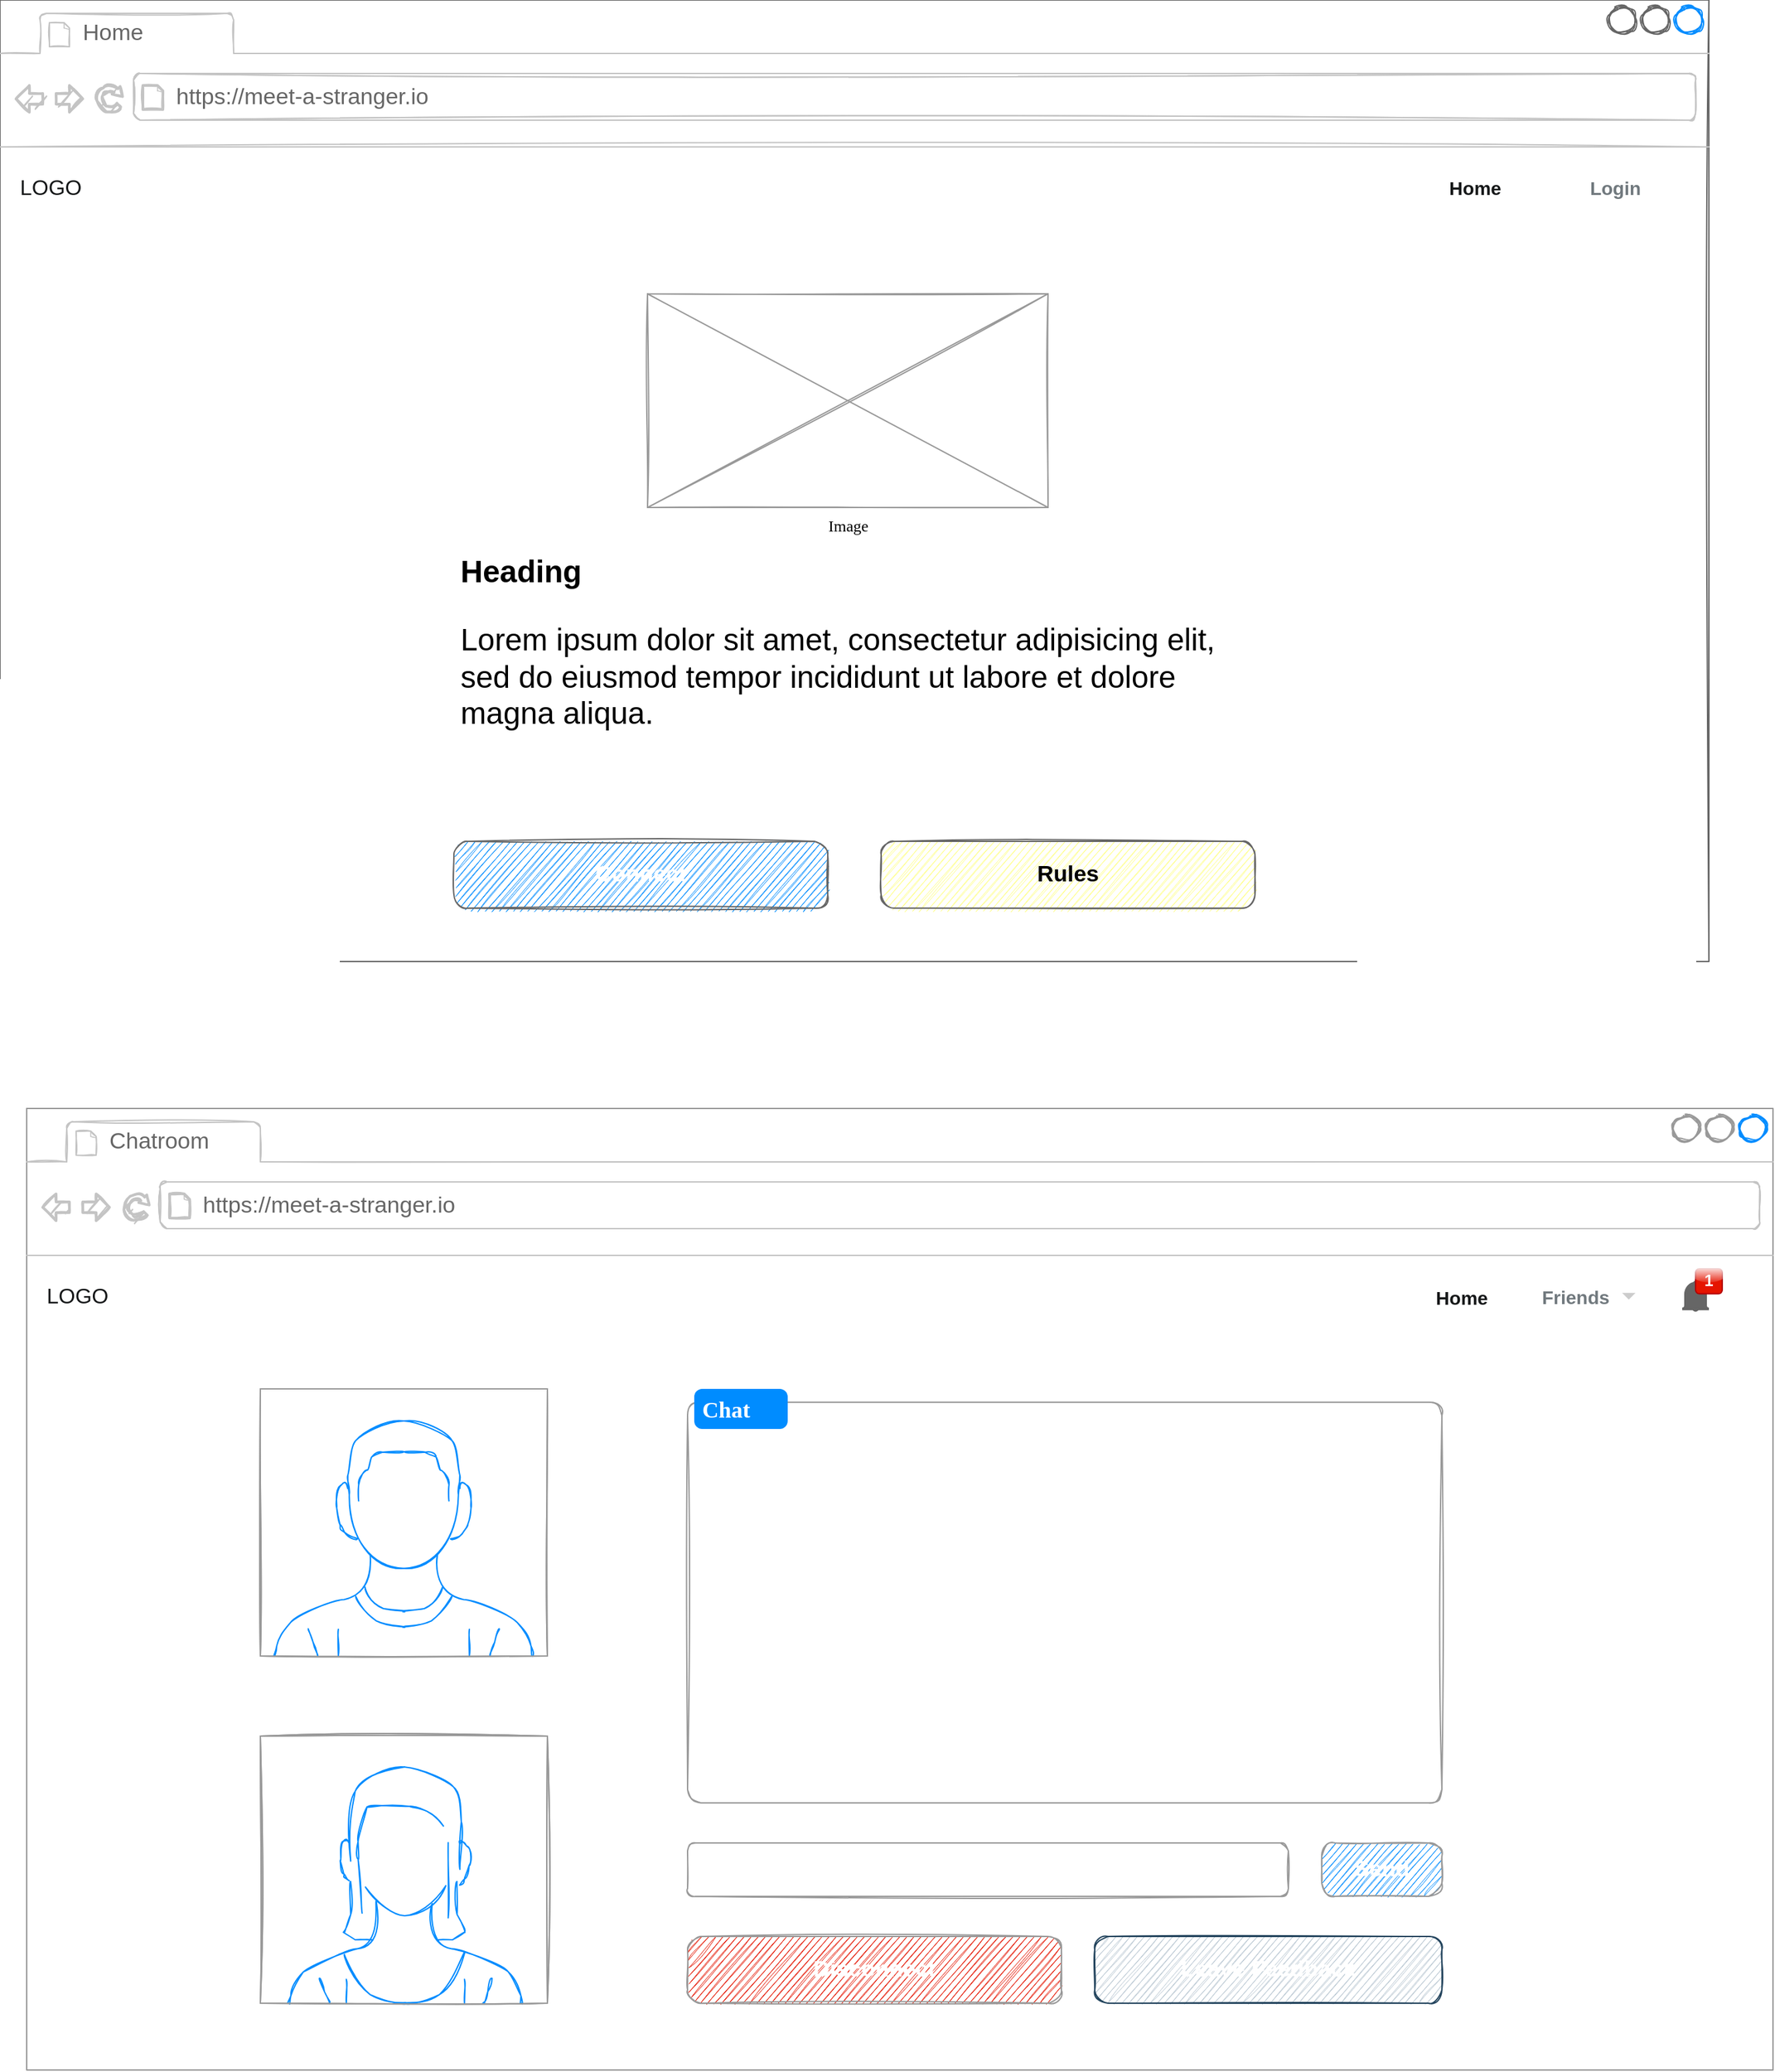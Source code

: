<mxfile version="13.7.6" type="device"><diagram id="pL_cVh72nUyp1Rxp8qcW" name="Page-1"><mxGraphModel dx="1483" dy="829" grid="1" gridSize="10" guides="1" tooltips="1" connect="1" arrows="1" fold="1" page="1" pageScale="1" pageWidth="850" pageHeight="1100" math="0" shadow="0"><root><mxCell id="0"/><mxCell id="1" parent="0"/><mxCell id="PMoFUVax41jiBIRd6jGq-2" value="" style="strokeWidth=1;shadow=0;dashed=0;align=center;html=1;shape=mxgraph.mockup.containers.browserWindow;rSize=0;strokeColor2=#008cff;strokeColor3=#c4c4c4;mainText=,;recursiveResize=0;sketch=1;strokeColor=none;" parent="1" vertex="1"><mxGeometry x="240" y="80" width="1280" height="720" as="geometry"/></mxCell><mxCell id="y28bo6isIjaeesF5dokZ-3" value="LOGO" style="html=1;shadow=0;dashed=0;fontSize=16;fontColor=#161819;align=left;spacing=15;sketch=1;rounded=1;fillColor=none;perimeterSpacing=2;strokeColor=none;" vertex="1" parent="PMoFUVax41jiBIRd6jGq-2"><mxGeometry y="110" width="1280" height="60" as="geometry"/></mxCell><mxCell id="y28bo6isIjaeesF5dokZ-4" value="Home" style="fillColor=none;strokeColor=none;fontSize=14;fontColor=#161819;align=center;fontStyle=1" vertex="1" parent="y28bo6isIjaeesF5dokZ-3"><mxGeometry width="70" height="40" relative="1" as="geometry"><mxPoint x="1070" y="10" as="offset"/></mxGeometry></mxCell><mxCell id="y28bo6isIjaeesF5dokZ-7" value="Login" style="fillColor=none;strokeColor=none;fontSize=14;fontColor=#71797E;align=center;fontStyle=1" vertex="1" parent="y28bo6isIjaeesF5dokZ-3"><mxGeometry width="80" height="40" relative="1" as="geometry"><mxPoint x="1170" y="10" as="offset"/></mxGeometry></mxCell><mxCell id="PMoFUVax41jiBIRd6jGq-3" value="Home" style="strokeWidth=1;shadow=0;dashed=0;align=center;html=1;shape=mxgraph.mockup.containers.anchor;fontSize=17;fontColor=#666666;align=left;" parent="PMoFUVax41jiBIRd6jGq-2" vertex="1"><mxGeometry x="60" y="12" width="110" height="26" as="geometry"/></mxCell><mxCell id="PMoFUVax41jiBIRd6jGq-4" value="https://meet-a-stranger.io" style="strokeWidth=1;shadow=0;dashed=0;align=center;html=1;shape=mxgraph.mockup.containers.anchor;rSize=0;fontSize=17;fontColor=#666666;align=left;" parent="PMoFUVax41jiBIRd6jGq-2" vertex="1"><mxGeometry x="130" y="60" width="250" height="26" as="geometry"/></mxCell><mxCell id="PMoFUVax41jiBIRd6jGq-25" value="Image" style="verticalLabelPosition=bottom;shadow=0;dashed=0;align=center;html=1;verticalAlign=top;strokeWidth=1;shape=mxgraph.mockup.graphics.simpleIcon;strokeColor=#999999;sketch=1;fontFamily=Verdana;fontColor=#000000;" parent="PMoFUVax41jiBIRd6jGq-2" vertex="1"><mxGeometry x="485" y="220" width="300" height="160" as="geometry"/></mxCell><mxCell id="PMoFUVax41jiBIRd6jGq-26" value="Connect" style="strokeWidth=1;shadow=0;dashed=0;align=center;html=1;shape=mxgraph.mockup.buttons.button;strokeColor=#666666;fontColor=#ffffff;mainText=;buttonStyle=round;fontSize=17;fontStyle=1;fillColor=#008cff;whiteSpace=wrap;sketch=1;" parent="PMoFUVax41jiBIRd6jGq-2" vertex="1"><mxGeometry x="340" y="630" width="280" height="50" as="geometry"/></mxCell><mxCell id="PMoFUVax41jiBIRd6jGq-27" value="Rules" style="strokeWidth=1;shadow=0;dashed=0;align=center;html=1;shape=mxgraph.mockup.buttons.button;mainText=;buttonStyle=round;fontSize=17;fontStyle=1;fillColor=#ffff88;whiteSpace=wrap;sketch=1;strokeColor=#666666;" parent="PMoFUVax41jiBIRd6jGq-2" vertex="1"><mxGeometry x="660" y="630" width="280" height="50" as="geometry"/></mxCell><mxCell id="y28bo6isIjaeesF5dokZ-2" value="&lt;h1 style=&quot;font-size: 23px&quot;&gt;&lt;font style=&quot;font-size: 23px&quot;&gt;Heading&lt;/font&gt;&lt;/h1&gt;&lt;p style=&quot;font-size: 23px&quot;&gt;&lt;font style=&quot;font-size: 23px&quot;&gt;Lorem ipsum dolor sit amet, consectetur adipisicing elit, sed do eiusmod tempor incididunt ut labore et dolore magna aliqua.&lt;/font&gt;&lt;/p&gt;" style="text;html=1;strokeColor=none;fillColor=none;spacing=5;spacingTop=-20;whiteSpace=wrap;overflow=hidden;rounded=0;sketch=1;" vertex="1" parent="PMoFUVax41jiBIRd6jGq-2"><mxGeometry x="340" y="410" width="600" height="160" as="geometry"/></mxCell><mxCell id="PMoFUVax41jiBIRd6jGq-13" value="" style="strokeWidth=1;shadow=0;dashed=0;align=center;html=1;shape=mxgraph.mockup.containers.browserWindow;rSize=0;strokeColor2=#008cff;strokeColor3=#c4c4c4;mainText=,;recursiveResize=0;strokeColor=#999999;sketch=1;" parent="1" vertex="1"><mxGeometry x="260" y="910" width="1308" height="720" as="geometry"/></mxCell><mxCell id="PMoFUVax41jiBIRd6jGq-14" value="Chatroom" style="strokeWidth=1;shadow=0;dashed=0;align=center;html=1;shape=mxgraph.mockup.containers.anchor;fontSize=17;fontColor=#666666;align=left;" parent="PMoFUVax41jiBIRd6jGq-13" vertex="1"><mxGeometry x="60" y="12" width="110" height="26" as="geometry"/></mxCell><mxCell id="PMoFUVax41jiBIRd6jGq-15" value="https://meet-a-stranger.io" style="strokeWidth=1;shadow=0;dashed=0;align=center;html=1;shape=mxgraph.mockup.containers.anchor;rSize=0;fontSize=17;fontColor=#666666;align=left;" parent="PMoFUVax41jiBIRd6jGq-13" vertex="1"><mxGeometry x="130" y="60" width="250" height="26" as="geometry"/></mxCell><mxCell id="PMoFUVax41jiBIRd6jGq-16" value="" style="verticalLabelPosition=bottom;shadow=0;dashed=0;align=center;html=1;verticalAlign=top;strokeWidth=1;shape=mxgraph.mockup.containers.userMale;strokeColor2=#008cff;fillColor=none;strokeColor=#999999;sketch=1;" parent="PMoFUVax41jiBIRd6jGq-13" vertex="1"><mxGeometry x="175" y="210" width="215" height="200" as="geometry"/></mxCell><mxCell id="PMoFUVax41jiBIRd6jGq-17" value="" style="verticalLabelPosition=bottom;shadow=0;dashed=0;align=center;html=1;verticalAlign=top;strokeWidth=1;shape=mxgraph.mockup.containers.userFemale;strokeColor2=#008cff;fillColor=none;strokeColor=#999999;sketch=1;" parent="PMoFUVax41jiBIRd6jGq-13" vertex="1"><mxGeometry x="175" y="470" width="215" height="200" as="geometry"/></mxCell><mxCell id="PMoFUVax41jiBIRd6jGq-18" value="" style="shape=mxgraph.mockup.containers.marginRect;rectMarginTop=10;strokeWidth=1;dashed=0;rounded=1;arcSize=5;recursiveResize=0;strokeColor=#999999;sketch=1;" parent="PMoFUVax41jiBIRd6jGq-13" vertex="1"><mxGeometry x="495" y="210" width="565" height="310" as="geometry"/></mxCell><mxCell id="PMoFUVax41jiBIRd6jGq-19" value="Chat" style="shape=rect;strokeColor=none;fillColor=#008cff;strokeWidth=1;dashed=0;rounded=1;arcSize=20;fontColor=#ffffff;fontSize=17;spacing=2;spacingTop=-2;align=left;autosize=1;spacingLeft=4;resizeWidth=0;resizeHeight=0;perimeter=none;fontStyle=1;fontFamily=Verdana;" parent="PMoFUVax41jiBIRd6jGq-18" vertex="1"><mxGeometry x="5" width="70" height="30" as="geometry"/></mxCell><mxCell id="PMoFUVax41jiBIRd6jGq-20" value="Send" style="strokeWidth=1;shadow=0;dashed=0;align=center;html=1;shape=mxgraph.mockup.buttons.button;fontColor=#ffffff;mainText=;buttonStyle=round;fontSize=17;fontStyle=1;fillColor=#008cff;whiteSpace=wrap;strokeColor=#999999;sketch=1;" parent="PMoFUVax41jiBIRd6jGq-13" vertex="1"><mxGeometry x="970" y="550" width="90" height="40" as="geometry"/></mxCell><mxCell id="PMoFUVax41jiBIRd6jGq-21" value="Disconnect" style="strokeWidth=1;shadow=0;dashed=0;align=center;html=1;shape=mxgraph.mockup.buttons.button;mainText=;buttonStyle=round;fontSize=17;fontStyle=1;fillColor=#e51400;whiteSpace=wrap;fontColor=#ffffff;strokeColor=#999999;sketch=1;" parent="PMoFUVax41jiBIRd6jGq-13" vertex="1"><mxGeometry x="495" y="620" width="280" height="50" as="geometry"/></mxCell><mxCell id="PMoFUVax41jiBIRd6jGq-22" value="" style="rounded=1;whiteSpace=wrap;html=1;fontFamily=Verdana;strokeColor=#999999;sketch=1;" parent="PMoFUVax41jiBIRd6jGq-13" vertex="1"><mxGeometry x="495" y="550" width="450" height="40" as="geometry"/></mxCell><mxCell id="y28bo6isIjaeesF5dokZ-10" value="LOGO" style="html=1;shadow=0;dashed=0;fontSize=16;fontColor=#161819;align=left;spacing=15;sketch=1;rounded=1;fillColor=none;perimeterSpacing=2;strokeColor=none;" vertex="1" parent="PMoFUVax41jiBIRd6jGq-13"><mxGeometry y="110" width="1308" height="60" as="geometry"/></mxCell><mxCell id="y28bo6isIjaeesF5dokZ-11" value="Home" style="fillColor=none;strokeColor=none;fontSize=14;fontColor=#161819;align=center;fontStyle=1" vertex="1" parent="y28bo6isIjaeesF5dokZ-10"><mxGeometry width="70" height="40" relative="1" as="geometry"><mxPoint x="1040" y="11" as="offset"/></mxGeometry></mxCell><mxCell id="y28bo6isIjaeesF5dokZ-17" value="" style="html=1;verticalLabelPosition=bottom;align=center;labelBackgroundColor=#ffffff;verticalAlign=top;strokeWidth=2;shadow=0;dashed=0;shape=mxgraph.ios7.icons.bell;rounded=1;glass=1;sketch=0;fillColor=#666666;fontColor=#666666;strokeColor=#666666;" vertex="1" parent="y28bo6isIjaeesF5dokZ-10"><mxGeometry x="1240" y="20" width="20" height="21.26" as="geometry"/></mxCell><mxCell id="y28bo6isIjaeesF5dokZ-20" value="&lt;b&gt;1&lt;/b&gt;" style="rounded=1;whiteSpace=wrap;html=1;shadow=0;glass=1;sketch=0;strokeColor=#B20000;fillColor=#e51400;fontColor=#ffffff;" vertex="1" parent="y28bo6isIjaeesF5dokZ-10"><mxGeometry x="1250" y="10" width="20" height="18.74" as="geometry"/></mxCell><mxCell id="y28bo6isIjaeesF5dokZ-21" value="" style="dashed=0;align=center;fontSize=12;shape=rect;fillColor=#ffffff;rounded=1;shadow=0;glass=1;sketch=0;strokeColor=none;" vertex="1" parent="y28bo6isIjaeesF5dokZ-10"><mxGeometry x="1120" y="10.63" width="100" height="40" as="geometry"/></mxCell><mxCell id="y28bo6isIjaeesF5dokZ-22" value="Friends" style="text;verticalAlign=middle;spacingLeft=13;fontSize=14;fontStyle=1;fontColor=#71797E;" vertex="1" parent="y28bo6isIjaeesF5dokZ-21"><mxGeometry width="100" height="40" as="geometry"/></mxCell><mxCell id="y28bo6isIjaeesF5dokZ-23" value="" style="dashed=0;html=1;shape=mxgraph.gmdl.triangle;fillColor=#cccccc;strokeColor=none;" vertex="1" parent="y28bo6isIjaeesF5dokZ-21"><mxGeometry x="1" y="0.5" width="10" height="5" relative="1" as="geometry"><mxPoint x="-25" y="-2.5" as="offset"/></mxGeometry></mxCell><mxCell id="y28bo6isIjaeesF5dokZ-19" value="&lt;font color=&quot;#ffffff&quot;&gt;Leave Feedback&lt;/font&gt;" style="strokeWidth=1;shadow=0;dashed=0;align=center;html=1;shape=mxgraph.mockup.buttons.button;mainText=;buttonStyle=round;fontSize=17;fontStyle=1;fillColor=#bac8d3;whiteSpace=wrap;strokeColor=#23445d;sketch=1;" vertex="1" parent="PMoFUVax41jiBIRd6jGq-13"><mxGeometry x="800" y="620" width="260" height="50" as="geometry"/></mxCell></root></mxGraphModel></diagram></mxfile>